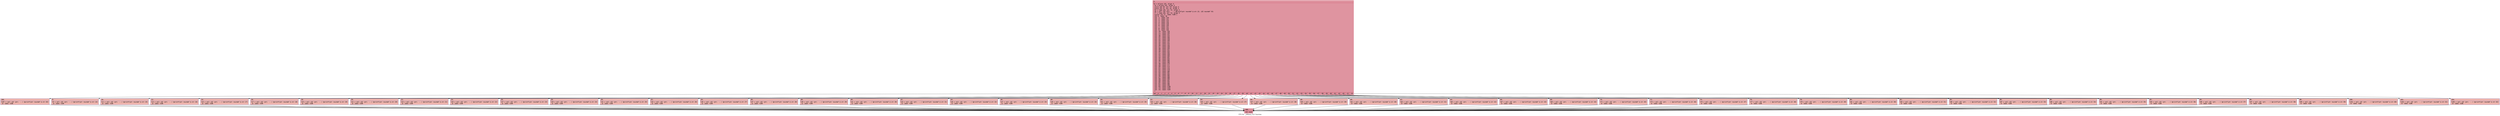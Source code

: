 digraph "CFG for '_Z8fatal_CLii' function" {
	label="CFG for '_Z8fatal_CLii' function";

	Node0x60000062ec60 [shape=record,color="#b70d28ff", style=filled, fillcolor="#b70d2870" fontname="Courier",label="{2:\l|  %3 = alloca i32, align 4\l  %4 = alloca i32, align 4\l  store i32 %0, ptr %3, align 4\l  store i32 %1, ptr %4, align 4\l  %5 = load i32, ptr %4, align 4\l  %6 = call i32 (ptr, ...) @printf(ptr noundef @.str.13, i32 noundef %5)\l  %7 = load i32, ptr %3, align 4\l  switch i32 %7, label %106 [\l    i32 0, label %8\l    i32 -1, label %10\l    i32 -2, label %12\l    i32 -3, label %14\l    i32 -4, label %16\l    i32 -5, label %18\l    i32 -6, label %20\l    i32 -7, label %22\l    i32 -8, label %24\l    i32 -9, label %26\l    i32 -10, label %28\l    i32 -11, label %30\l    i32 -12, label %32\l    i32 -30, label %34\l    i32 -31, label %36\l    i32 -32, label %38\l    i32 -33, label %40\l    i32 -34, label %42\l    i32 -35, label %44\l    i32 -36, label %46\l    i32 -37, label %48\l    i32 -38, label %50\l    i32 -39, label %52\l    i32 -40, label %54\l    i32 -41, label %56\l    i32 -42, label %58\l    i32 -43, label %60\l    i32 -44, label %62\l    i32 -45, label %64\l    i32 -46, label %66\l    i32 -47, label %68\l    i32 -48, label %70\l    i32 -49, label %72\l    i32 -50, label %74\l    i32 -51, label %76\l    i32 -52, label %78\l    i32 -53, label %80\l    i32 -54, label %82\l    i32 -55, label %84\l    i32 -56, label %86\l    i32 -57, label %88\l    i32 -58, label %90\l    i32 -59, label %92\l    i32 -60, label %94\l    i32 -61, label %96\l    i32 -62, label %98\l    i32 -63, label %100\l    i32 -13, label %102\l    i32 -14, label %104\l  ]\l|{<s0>def|<s1>0|<s2>-1|<s3>-2|<s4>-3|<s5>-4|<s6>-5|<s7>-6|<s8>-7|<s9>-8|<s10>-9|<s11>-10|<s12>-11|<s13>-12|<s14>-30|<s15>-31|<s16>-32|<s17>-33|<s18>-34|<s19>-35|<s20>-36|<s21>-37|<s22>-38|<s23>-39|<s24>-40|<s25>-41|<s26>-42|<s27>-43|<s28>-44|<s29>-45|<s30>-46|<s31>-47|<s32>-48|<s33>-49|<s34>-50|<s35>-51|<s36>-52|<s37>-53|<s38>-54|<s39>-55|<s40>-56|<s41>-57|<s42>-58|<s43>-59|<s44>-60|<s45>-61|<s46>-62|<s47>-63|<s48>-13|<s49>-14}}"];
	Node0x60000062ec60:s0 -> Node0x60000062fc00[tooltip="2 -> 106\nProbability 2.00%" ];
	Node0x60000062ec60:s1 -> Node0x60000062ecb0[tooltip="2 -> 8\nProbability 2.00%" ];
	Node0x60000062ec60:s2 -> Node0x60000062ed00[tooltip="2 -> 10\nProbability 2.00%" ];
	Node0x60000062ec60:s3 -> Node0x60000062ed50[tooltip="2 -> 12\nProbability 2.00%" ];
	Node0x60000062ec60:s4 -> Node0x60000062eda0[tooltip="2 -> 14\nProbability 2.00%" ];
	Node0x60000062ec60:s5 -> Node0x60000062edf0[tooltip="2 -> 16\nProbability 2.00%" ];
	Node0x60000062ec60:s6 -> Node0x60000062ee40[tooltip="2 -> 18\nProbability 2.00%" ];
	Node0x60000062ec60:s7 -> Node0x60000062ee90[tooltip="2 -> 20\nProbability 2.00%" ];
	Node0x60000062ec60:s8 -> Node0x60000062eee0[tooltip="2 -> 22\nProbability 2.00%" ];
	Node0x60000062ec60:s9 -> Node0x60000062ef30[tooltip="2 -> 24\nProbability 2.00%" ];
	Node0x60000062ec60:s10 -> Node0x60000062ef80[tooltip="2 -> 26\nProbability 2.00%" ];
	Node0x60000062ec60:s11 -> Node0x60000062efd0[tooltip="2 -> 28\nProbability 2.00%" ];
	Node0x60000062ec60:s12 -> Node0x60000062f020[tooltip="2 -> 30\nProbability 2.00%" ];
	Node0x60000062ec60:s13 -> Node0x60000062f070[tooltip="2 -> 32\nProbability 2.00%" ];
	Node0x60000062ec60:s14 -> Node0x60000062f0c0[tooltip="2 -> 34\nProbability 2.00%" ];
	Node0x60000062ec60:s15 -> Node0x60000062f110[tooltip="2 -> 36\nProbability 2.00%" ];
	Node0x60000062ec60:s16 -> Node0x60000062f160[tooltip="2 -> 38\nProbability 2.00%" ];
	Node0x60000062ec60:s17 -> Node0x60000062f1b0[tooltip="2 -> 40\nProbability 2.00%" ];
	Node0x60000062ec60:s18 -> Node0x60000062f200[tooltip="2 -> 42\nProbability 2.00%" ];
	Node0x60000062ec60:s19 -> Node0x60000062f250[tooltip="2 -> 44\nProbability 2.00%" ];
	Node0x60000062ec60:s20 -> Node0x60000062f2a0[tooltip="2 -> 46\nProbability 2.00%" ];
	Node0x60000062ec60:s21 -> Node0x60000062f2f0[tooltip="2 -> 48\nProbability 2.00%" ];
	Node0x60000062ec60:s22 -> Node0x60000062f340[tooltip="2 -> 50\nProbability 2.00%" ];
	Node0x60000062ec60:s23 -> Node0x60000062f390[tooltip="2 -> 52\nProbability 2.00%" ];
	Node0x60000062ec60:s24 -> Node0x60000062f3e0[tooltip="2 -> 54\nProbability 2.00%" ];
	Node0x60000062ec60:s25 -> Node0x60000062f430[tooltip="2 -> 56\nProbability 2.00%" ];
	Node0x60000062ec60:s26 -> Node0x60000062f480[tooltip="2 -> 58\nProbability 2.00%" ];
	Node0x60000062ec60:s27 -> Node0x60000062f4d0[tooltip="2 -> 60\nProbability 2.00%" ];
	Node0x60000062ec60:s28 -> Node0x60000062f520[tooltip="2 -> 62\nProbability 2.00%" ];
	Node0x60000062ec60:s29 -> Node0x60000062f570[tooltip="2 -> 64\nProbability 2.00%" ];
	Node0x60000062ec60:s30 -> Node0x60000062f5c0[tooltip="2 -> 66\nProbability 2.00%" ];
	Node0x60000062ec60:s31 -> Node0x60000062f610[tooltip="2 -> 68\nProbability 2.00%" ];
	Node0x60000062ec60:s32 -> Node0x60000062f660[tooltip="2 -> 70\nProbability 2.00%" ];
	Node0x60000062ec60:s33 -> Node0x60000062f6b0[tooltip="2 -> 72\nProbability 2.00%" ];
	Node0x60000062ec60:s34 -> Node0x60000062f700[tooltip="2 -> 74\nProbability 2.00%" ];
	Node0x60000062ec60:s35 -> Node0x60000062f750[tooltip="2 -> 76\nProbability 2.00%" ];
	Node0x60000062ec60:s36 -> Node0x60000062f7a0[tooltip="2 -> 78\nProbability 2.00%" ];
	Node0x60000062ec60:s37 -> Node0x60000062f7f0[tooltip="2 -> 80\nProbability 2.00%" ];
	Node0x60000062ec60:s38 -> Node0x60000062f840[tooltip="2 -> 82\nProbability 2.00%" ];
	Node0x60000062ec60:s39 -> Node0x60000062f890[tooltip="2 -> 84\nProbability 2.00%" ];
	Node0x60000062ec60:s40 -> Node0x60000062f8e0[tooltip="2 -> 86\nProbability 2.00%" ];
	Node0x60000062ec60:s41 -> Node0x60000062f930[tooltip="2 -> 88\nProbability 2.00%" ];
	Node0x60000062ec60:s42 -> Node0x60000062f980[tooltip="2 -> 90\nProbability 2.00%" ];
	Node0x60000062ec60:s43 -> Node0x60000062f9d0[tooltip="2 -> 92\nProbability 2.00%" ];
	Node0x60000062ec60:s44 -> Node0x60000062fa20[tooltip="2 -> 94\nProbability 2.00%" ];
	Node0x60000062ec60:s45 -> Node0x60000062fa70[tooltip="2 -> 96\nProbability 2.00%" ];
	Node0x60000062ec60:s46 -> Node0x60000062fac0[tooltip="2 -> 98\nProbability 2.00%" ];
	Node0x60000062ec60:s47 -> Node0x60000062fb10[tooltip="2 -> 100\nProbability 2.00%" ];
	Node0x60000062ec60:s48 -> Node0x60000062fb60[tooltip="2 -> 102\nProbability 2.00%" ];
	Node0x60000062ec60:s49 -> Node0x60000062fbb0[tooltip="2 -> 104\nProbability 2.00%" ];
	Node0x60000062ecb0 [shape=record,color="#3d50c3ff", style=filled, fillcolor="#d8564670" fontname="Courier",label="{8:\l|  %9 = call i32 (ptr, ...) @printf(ptr noundef @.str.14)\l  br label %108\l}"];
	Node0x60000062ecb0 -> Node0x60000062fc50[tooltip="8 -> 108\nProbability 100.00%" ];
	Node0x60000062ed00 [shape=record,color="#3d50c3ff", style=filled, fillcolor="#d8564670" fontname="Courier",label="{10:\l|  %11 = call i32 (ptr, ...) @printf(ptr noundef @.str.15)\l  br label %108\l}"];
	Node0x60000062ed00 -> Node0x60000062fc50[tooltip="10 -> 108\nProbability 100.00%" ];
	Node0x60000062ed50 [shape=record,color="#3d50c3ff", style=filled, fillcolor="#d8564670" fontname="Courier",label="{12:\l|  %13 = call i32 (ptr, ...) @printf(ptr noundef @.str.16)\l  br label %108\l}"];
	Node0x60000062ed50 -> Node0x60000062fc50[tooltip="12 -> 108\nProbability 100.00%" ];
	Node0x60000062eda0 [shape=record,color="#3d50c3ff", style=filled, fillcolor="#d8564670" fontname="Courier",label="{14:\l|  %15 = call i32 (ptr, ...) @printf(ptr noundef @.str.17)\l  br label %108\l}"];
	Node0x60000062eda0 -> Node0x60000062fc50[tooltip="14 -> 108\nProbability 100.00%" ];
	Node0x60000062edf0 [shape=record,color="#3d50c3ff", style=filled, fillcolor="#d8564670" fontname="Courier",label="{16:\l|  %17 = call i32 (ptr, ...) @printf(ptr noundef @.str.18)\l  br label %108\l}"];
	Node0x60000062edf0 -> Node0x60000062fc50[tooltip="16 -> 108\nProbability 100.00%" ];
	Node0x60000062ee40 [shape=record,color="#3d50c3ff", style=filled, fillcolor="#d8564670" fontname="Courier",label="{18:\l|  %19 = call i32 (ptr, ...) @printf(ptr noundef @.str.19)\l  br label %108\l}"];
	Node0x60000062ee40 -> Node0x60000062fc50[tooltip="18 -> 108\nProbability 100.00%" ];
	Node0x60000062ee90 [shape=record,color="#3d50c3ff", style=filled, fillcolor="#d8564670" fontname="Courier",label="{20:\l|  %21 = call i32 (ptr, ...) @printf(ptr noundef @.str.20)\l  br label %108\l}"];
	Node0x60000062ee90 -> Node0x60000062fc50[tooltip="20 -> 108\nProbability 100.00%" ];
	Node0x60000062eee0 [shape=record,color="#3d50c3ff", style=filled, fillcolor="#d8564670" fontname="Courier",label="{22:\l|  %23 = call i32 (ptr, ...) @printf(ptr noundef @.str.21)\l  br label %108\l}"];
	Node0x60000062eee0 -> Node0x60000062fc50[tooltip="22 -> 108\nProbability 100.00%" ];
	Node0x60000062ef30 [shape=record,color="#3d50c3ff", style=filled, fillcolor="#d8564670" fontname="Courier",label="{24:\l|  %25 = call i32 (ptr, ...) @printf(ptr noundef @.str.22)\l  br label %108\l}"];
	Node0x60000062ef30 -> Node0x60000062fc50[tooltip="24 -> 108\nProbability 100.00%" ];
	Node0x60000062ef80 [shape=record,color="#3d50c3ff", style=filled, fillcolor="#d8564670" fontname="Courier",label="{26:\l|  %27 = call i32 (ptr, ...) @printf(ptr noundef @.str.23)\l  br label %108\l}"];
	Node0x60000062ef80 -> Node0x60000062fc50[tooltip="26 -> 108\nProbability 100.00%" ];
	Node0x60000062efd0 [shape=record,color="#3d50c3ff", style=filled, fillcolor="#d8564670" fontname="Courier",label="{28:\l|  %29 = call i32 (ptr, ...) @printf(ptr noundef @.str.24)\l  br label %108\l}"];
	Node0x60000062efd0 -> Node0x60000062fc50[tooltip="28 -> 108\nProbability 100.00%" ];
	Node0x60000062f020 [shape=record,color="#3d50c3ff", style=filled, fillcolor="#d8564670" fontname="Courier",label="{30:\l|  %31 = call i32 (ptr, ...) @printf(ptr noundef @.str.25)\l  br label %108\l}"];
	Node0x60000062f020 -> Node0x60000062fc50[tooltip="30 -> 108\nProbability 100.00%" ];
	Node0x60000062f070 [shape=record,color="#3d50c3ff", style=filled, fillcolor="#d8564670" fontname="Courier",label="{32:\l|  %33 = call i32 (ptr, ...) @printf(ptr noundef @.str.26)\l  br label %108\l}"];
	Node0x60000062f070 -> Node0x60000062fc50[tooltip="32 -> 108\nProbability 100.00%" ];
	Node0x60000062f0c0 [shape=record,color="#3d50c3ff", style=filled, fillcolor="#d8564670" fontname="Courier",label="{34:\l|  %35 = call i32 (ptr, ...) @printf(ptr noundef @.str.27)\l  br label %108\l}"];
	Node0x60000062f0c0 -> Node0x60000062fc50[tooltip="34 -> 108\nProbability 100.00%" ];
	Node0x60000062f110 [shape=record,color="#3d50c3ff", style=filled, fillcolor="#d8564670" fontname="Courier",label="{36:\l|  %37 = call i32 (ptr, ...) @printf(ptr noundef @.str.28)\l  br label %108\l}"];
	Node0x60000062f110 -> Node0x60000062fc50[tooltip="36 -> 108\nProbability 100.00%" ];
	Node0x60000062f160 [shape=record,color="#3d50c3ff", style=filled, fillcolor="#d8564670" fontname="Courier",label="{38:\l|  %39 = call i32 (ptr, ...) @printf(ptr noundef @.str.29)\l  br label %108\l}"];
	Node0x60000062f160 -> Node0x60000062fc50[tooltip="38 -> 108\nProbability 100.00%" ];
	Node0x60000062f1b0 [shape=record,color="#3d50c3ff", style=filled, fillcolor="#d8564670" fontname="Courier",label="{40:\l|  %41 = call i32 (ptr, ...) @printf(ptr noundef @.str.30)\l  br label %108\l}"];
	Node0x60000062f1b0 -> Node0x60000062fc50[tooltip="40 -> 108\nProbability 100.00%" ];
	Node0x60000062f200 [shape=record,color="#3d50c3ff", style=filled, fillcolor="#d8564670" fontname="Courier",label="{42:\l|  %43 = call i32 (ptr, ...) @printf(ptr noundef @.str.31)\l  br label %108\l}"];
	Node0x60000062f200 -> Node0x60000062fc50[tooltip="42 -> 108\nProbability 100.00%" ];
	Node0x60000062f250 [shape=record,color="#3d50c3ff", style=filled, fillcolor="#d8564670" fontname="Courier",label="{44:\l|  %45 = call i32 (ptr, ...) @printf(ptr noundef @.str.32)\l  br label %108\l}"];
	Node0x60000062f250 -> Node0x60000062fc50[tooltip="44 -> 108\nProbability 100.00%" ];
	Node0x60000062f2a0 [shape=record,color="#3d50c3ff", style=filled, fillcolor="#d8564670" fontname="Courier",label="{46:\l|  %47 = call i32 (ptr, ...) @printf(ptr noundef @.str.33)\l  br label %108\l}"];
	Node0x60000062f2a0 -> Node0x60000062fc50[tooltip="46 -> 108\nProbability 100.00%" ];
	Node0x60000062f2f0 [shape=record,color="#3d50c3ff", style=filled, fillcolor="#d8564670" fontname="Courier",label="{48:\l|  %49 = call i32 (ptr, ...) @printf(ptr noundef @.str.34)\l  br label %108\l}"];
	Node0x60000062f2f0 -> Node0x60000062fc50[tooltip="48 -> 108\nProbability 100.00%" ];
	Node0x60000062f340 [shape=record,color="#3d50c3ff", style=filled, fillcolor="#d8564670" fontname="Courier",label="{50:\l|  %51 = call i32 (ptr, ...) @printf(ptr noundef @.str.35)\l  br label %108\l}"];
	Node0x60000062f340 -> Node0x60000062fc50[tooltip="50 -> 108\nProbability 100.00%" ];
	Node0x60000062f390 [shape=record,color="#3d50c3ff", style=filled, fillcolor="#d8564670" fontname="Courier",label="{52:\l|  %53 = call i32 (ptr, ...) @printf(ptr noundef @.str.36)\l  br label %108\l}"];
	Node0x60000062f390 -> Node0x60000062fc50[tooltip="52 -> 108\nProbability 100.00%" ];
	Node0x60000062f3e0 [shape=record,color="#3d50c3ff", style=filled, fillcolor="#d8564670" fontname="Courier",label="{54:\l|  %55 = call i32 (ptr, ...) @printf(ptr noundef @.str.37)\l  br label %108\l}"];
	Node0x60000062f3e0 -> Node0x60000062fc50[tooltip="54 -> 108\nProbability 100.00%" ];
	Node0x60000062f430 [shape=record,color="#3d50c3ff", style=filled, fillcolor="#d8564670" fontname="Courier",label="{56:\l|  %57 = call i32 (ptr, ...) @printf(ptr noundef @.str.38)\l  br label %108\l}"];
	Node0x60000062f430 -> Node0x60000062fc50[tooltip="56 -> 108\nProbability 100.00%" ];
	Node0x60000062f480 [shape=record,color="#3d50c3ff", style=filled, fillcolor="#d8564670" fontname="Courier",label="{58:\l|  %59 = call i32 (ptr, ...) @printf(ptr noundef @.str.39)\l  br label %108\l}"];
	Node0x60000062f480 -> Node0x60000062fc50[tooltip="58 -> 108\nProbability 100.00%" ];
	Node0x60000062f4d0 [shape=record,color="#3d50c3ff", style=filled, fillcolor="#d8564670" fontname="Courier",label="{60:\l|  %61 = call i32 (ptr, ...) @printf(ptr noundef @.str.40)\l  br label %108\l}"];
	Node0x60000062f4d0 -> Node0x60000062fc50[tooltip="60 -> 108\nProbability 100.00%" ];
	Node0x60000062f520 [shape=record,color="#3d50c3ff", style=filled, fillcolor="#d8564670" fontname="Courier",label="{62:\l|  %63 = call i32 (ptr, ...) @printf(ptr noundef @.str.41)\l  br label %108\l}"];
	Node0x60000062f520 -> Node0x60000062fc50[tooltip="62 -> 108\nProbability 100.00%" ];
	Node0x60000062f570 [shape=record,color="#3d50c3ff", style=filled, fillcolor="#d8564670" fontname="Courier",label="{64:\l|  %65 = call i32 (ptr, ...) @printf(ptr noundef @.str.42)\l  br label %108\l}"];
	Node0x60000062f570 -> Node0x60000062fc50[tooltip="64 -> 108\nProbability 100.00%" ];
	Node0x60000062f5c0 [shape=record,color="#3d50c3ff", style=filled, fillcolor="#d8564670" fontname="Courier",label="{66:\l|  %67 = call i32 (ptr, ...) @printf(ptr noundef @.str.43)\l  br label %108\l}"];
	Node0x60000062f5c0 -> Node0x60000062fc50[tooltip="66 -> 108\nProbability 100.00%" ];
	Node0x60000062f610 [shape=record,color="#3d50c3ff", style=filled, fillcolor="#d8564670" fontname="Courier",label="{68:\l|  %69 = call i32 (ptr, ...) @printf(ptr noundef @.str.44)\l  br label %108\l}"];
	Node0x60000062f610 -> Node0x60000062fc50[tooltip="68 -> 108\nProbability 100.00%" ];
	Node0x60000062f660 [shape=record,color="#3d50c3ff", style=filled, fillcolor="#d8564670" fontname="Courier",label="{70:\l|  %71 = call i32 (ptr, ...) @printf(ptr noundef @.str.45)\l  br label %108\l}"];
	Node0x60000062f660 -> Node0x60000062fc50[tooltip="70 -> 108\nProbability 100.00%" ];
	Node0x60000062f6b0 [shape=record,color="#3d50c3ff", style=filled, fillcolor="#d8564670" fontname="Courier",label="{72:\l|  %73 = call i32 (ptr, ...) @printf(ptr noundef @.str.46)\l  br label %108\l}"];
	Node0x60000062f6b0 -> Node0x60000062fc50[tooltip="72 -> 108\nProbability 100.00%" ];
	Node0x60000062f700 [shape=record,color="#3d50c3ff", style=filled, fillcolor="#d8564670" fontname="Courier",label="{74:\l|  %75 = call i32 (ptr, ...) @printf(ptr noundef @.str.47)\l  br label %108\l}"];
	Node0x60000062f700 -> Node0x60000062fc50[tooltip="74 -> 108\nProbability 100.00%" ];
	Node0x60000062f750 [shape=record,color="#3d50c3ff", style=filled, fillcolor="#d8564670" fontname="Courier",label="{76:\l|  %77 = call i32 (ptr, ...) @printf(ptr noundef @.str.48)\l  br label %108\l}"];
	Node0x60000062f750 -> Node0x60000062fc50[tooltip="76 -> 108\nProbability 100.00%" ];
	Node0x60000062f7a0 [shape=record,color="#3d50c3ff", style=filled, fillcolor="#d8564670" fontname="Courier",label="{78:\l|  %79 = call i32 (ptr, ...) @printf(ptr noundef @.str.49)\l  br label %108\l}"];
	Node0x60000062f7a0 -> Node0x60000062fc50[tooltip="78 -> 108\nProbability 100.00%" ];
	Node0x60000062f7f0 [shape=record,color="#3d50c3ff", style=filled, fillcolor="#d8564670" fontname="Courier",label="{80:\l|  %81 = call i32 (ptr, ...) @printf(ptr noundef @.str.50)\l  br label %108\l}"];
	Node0x60000062f7f0 -> Node0x60000062fc50[tooltip="80 -> 108\nProbability 100.00%" ];
	Node0x60000062f840 [shape=record,color="#3d50c3ff", style=filled, fillcolor="#d8564670" fontname="Courier",label="{82:\l|  %83 = call i32 (ptr, ...) @printf(ptr noundef @.str.51)\l  br label %108\l}"];
	Node0x60000062f840 -> Node0x60000062fc50[tooltip="82 -> 108\nProbability 100.00%" ];
	Node0x60000062f890 [shape=record,color="#3d50c3ff", style=filled, fillcolor="#d8564670" fontname="Courier",label="{84:\l|  %85 = call i32 (ptr, ...) @printf(ptr noundef @.str.52)\l  br label %108\l}"];
	Node0x60000062f890 -> Node0x60000062fc50[tooltip="84 -> 108\nProbability 100.00%" ];
	Node0x60000062f8e0 [shape=record,color="#3d50c3ff", style=filled, fillcolor="#d8564670" fontname="Courier",label="{86:\l|  %87 = call i32 (ptr, ...) @printf(ptr noundef @.str.53)\l  br label %108\l}"];
	Node0x60000062f8e0 -> Node0x60000062fc50[tooltip="86 -> 108\nProbability 100.00%" ];
	Node0x60000062f930 [shape=record,color="#3d50c3ff", style=filled, fillcolor="#d8564670" fontname="Courier",label="{88:\l|  %89 = call i32 (ptr, ...) @printf(ptr noundef @.str.54)\l  br label %108\l}"];
	Node0x60000062f930 -> Node0x60000062fc50[tooltip="88 -> 108\nProbability 100.00%" ];
	Node0x60000062f980 [shape=record,color="#3d50c3ff", style=filled, fillcolor="#d8564670" fontname="Courier",label="{90:\l|  %91 = call i32 (ptr, ...) @printf(ptr noundef @.str.55)\l  br label %108\l}"];
	Node0x60000062f980 -> Node0x60000062fc50[tooltip="90 -> 108\nProbability 100.00%" ];
	Node0x60000062f9d0 [shape=record,color="#3d50c3ff", style=filled, fillcolor="#d8564670" fontname="Courier",label="{92:\l|  %93 = call i32 (ptr, ...) @printf(ptr noundef @.str.56)\l  br label %108\l}"];
	Node0x60000062f9d0 -> Node0x60000062fc50[tooltip="92 -> 108\nProbability 100.00%" ];
	Node0x60000062fa20 [shape=record,color="#3d50c3ff", style=filled, fillcolor="#d8564670" fontname="Courier",label="{94:\l|  %95 = call i32 (ptr, ...) @printf(ptr noundef @.str.57)\l  br label %108\l}"];
	Node0x60000062fa20 -> Node0x60000062fc50[tooltip="94 -> 108\nProbability 100.00%" ];
	Node0x60000062fa70 [shape=record,color="#3d50c3ff", style=filled, fillcolor="#d8564670" fontname="Courier",label="{96:\l|  %97 = call i32 (ptr, ...) @printf(ptr noundef @.str.58)\l  br label %108\l}"];
	Node0x60000062fa70 -> Node0x60000062fc50[tooltip="96 -> 108\nProbability 100.00%" ];
	Node0x60000062fac0 [shape=record,color="#3d50c3ff", style=filled, fillcolor="#d8564670" fontname="Courier",label="{98:\l|  %99 = call i32 (ptr, ...) @printf(ptr noundef @.str.59)\l  br label %108\l}"];
	Node0x60000062fac0 -> Node0x60000062fc50[tooltip="98 -> 108\nProbability 100.00%" ];
	Node0x60000062fb10 [shape=record,color="#3d50c3ff", style=filled, fillcolor="#d8564670" fontname="Courier",label="{100:\l|  %101 = call i32 (ptr, ...) @printf(ptr noundef @.str.60)\l  br label %108\l}"];
	Node0x60000062fb10 -> Node0x60000062fc50[tooltip="100 -> 108\nProbability 100.00%" ];
	Node0x60000062fb60 [shape=record,color="#3d50c3ff", style=filled, fillcolor="#d8564670" fontname="Courier",label="{102:\l|  %103 = call i32 (ptr, ...) @printf(ptr noundef @.str.61)\l  br label %108\l}"];
	Node0x60000062fb60 -> Node0x60000062fc50[tooltip="102 -> 108\nProbability 100.00%" ];
	Node0x60000062fbb0 [shape=record,color="#3d50c3ff", style=filled, fillcolor="#d8564670" fontname="Courier",label="{104:\l|  %105 = call i32 (ptr, ...) @printf(ptr noundef @.str.62)\l  br label %108\l}"];
	Node0x60000062fbb0 -> Node0x60000062fc50[tooltip="104 -> 108\nProbability 100.00%" ];
	Node0x60000062fc00 [shape=record,color="#3d50c3ff", style=filled, fillcolor="#d8564670" fontname="Courier",label="{106:\l|  %107 = call i32 (ptr, ...) @printf(ptr noundef @.str.63)\l  br label %108\l}"];
	Node0x60000062fc00 -> Node0x60000062fc50[tooltip="106 -> 108\nProbability 100.00%" ];
	Node0x60000062fc50 [shape=record,color="#b70d28ff", style=filled, fillcolor="#b70d2870" fontname="Courier",label="{108:\l|  ret void\l}"];
}
